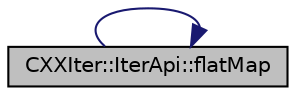 digraph "CXXIter::IterApi::flatMap"
{
 // INTERACTIVE_SVG=YES
 // LATEX_PDF_SIZE
  bgcolor="transparent";
  edge [fontname="Helvetica",fontsize="10",labelfontname="Helvetica",labelfontsize="10"];
  node [fontname="Helvetica",fontsize="10",shape=record];
  rankdir="LR";
  Node1 [label="CXXIter::IterApi::flatMap",height=0.2,width=0.4,color="black", fillcolor="grey75", style="filled", fontcolor="black",tooltip="Creates an iterator that flattens the iterable elements of this iterator."];
  Node1 -> Node1 [color="midnightblue",fontsize="10",style="solid",fontname="Helvetica"];
}
